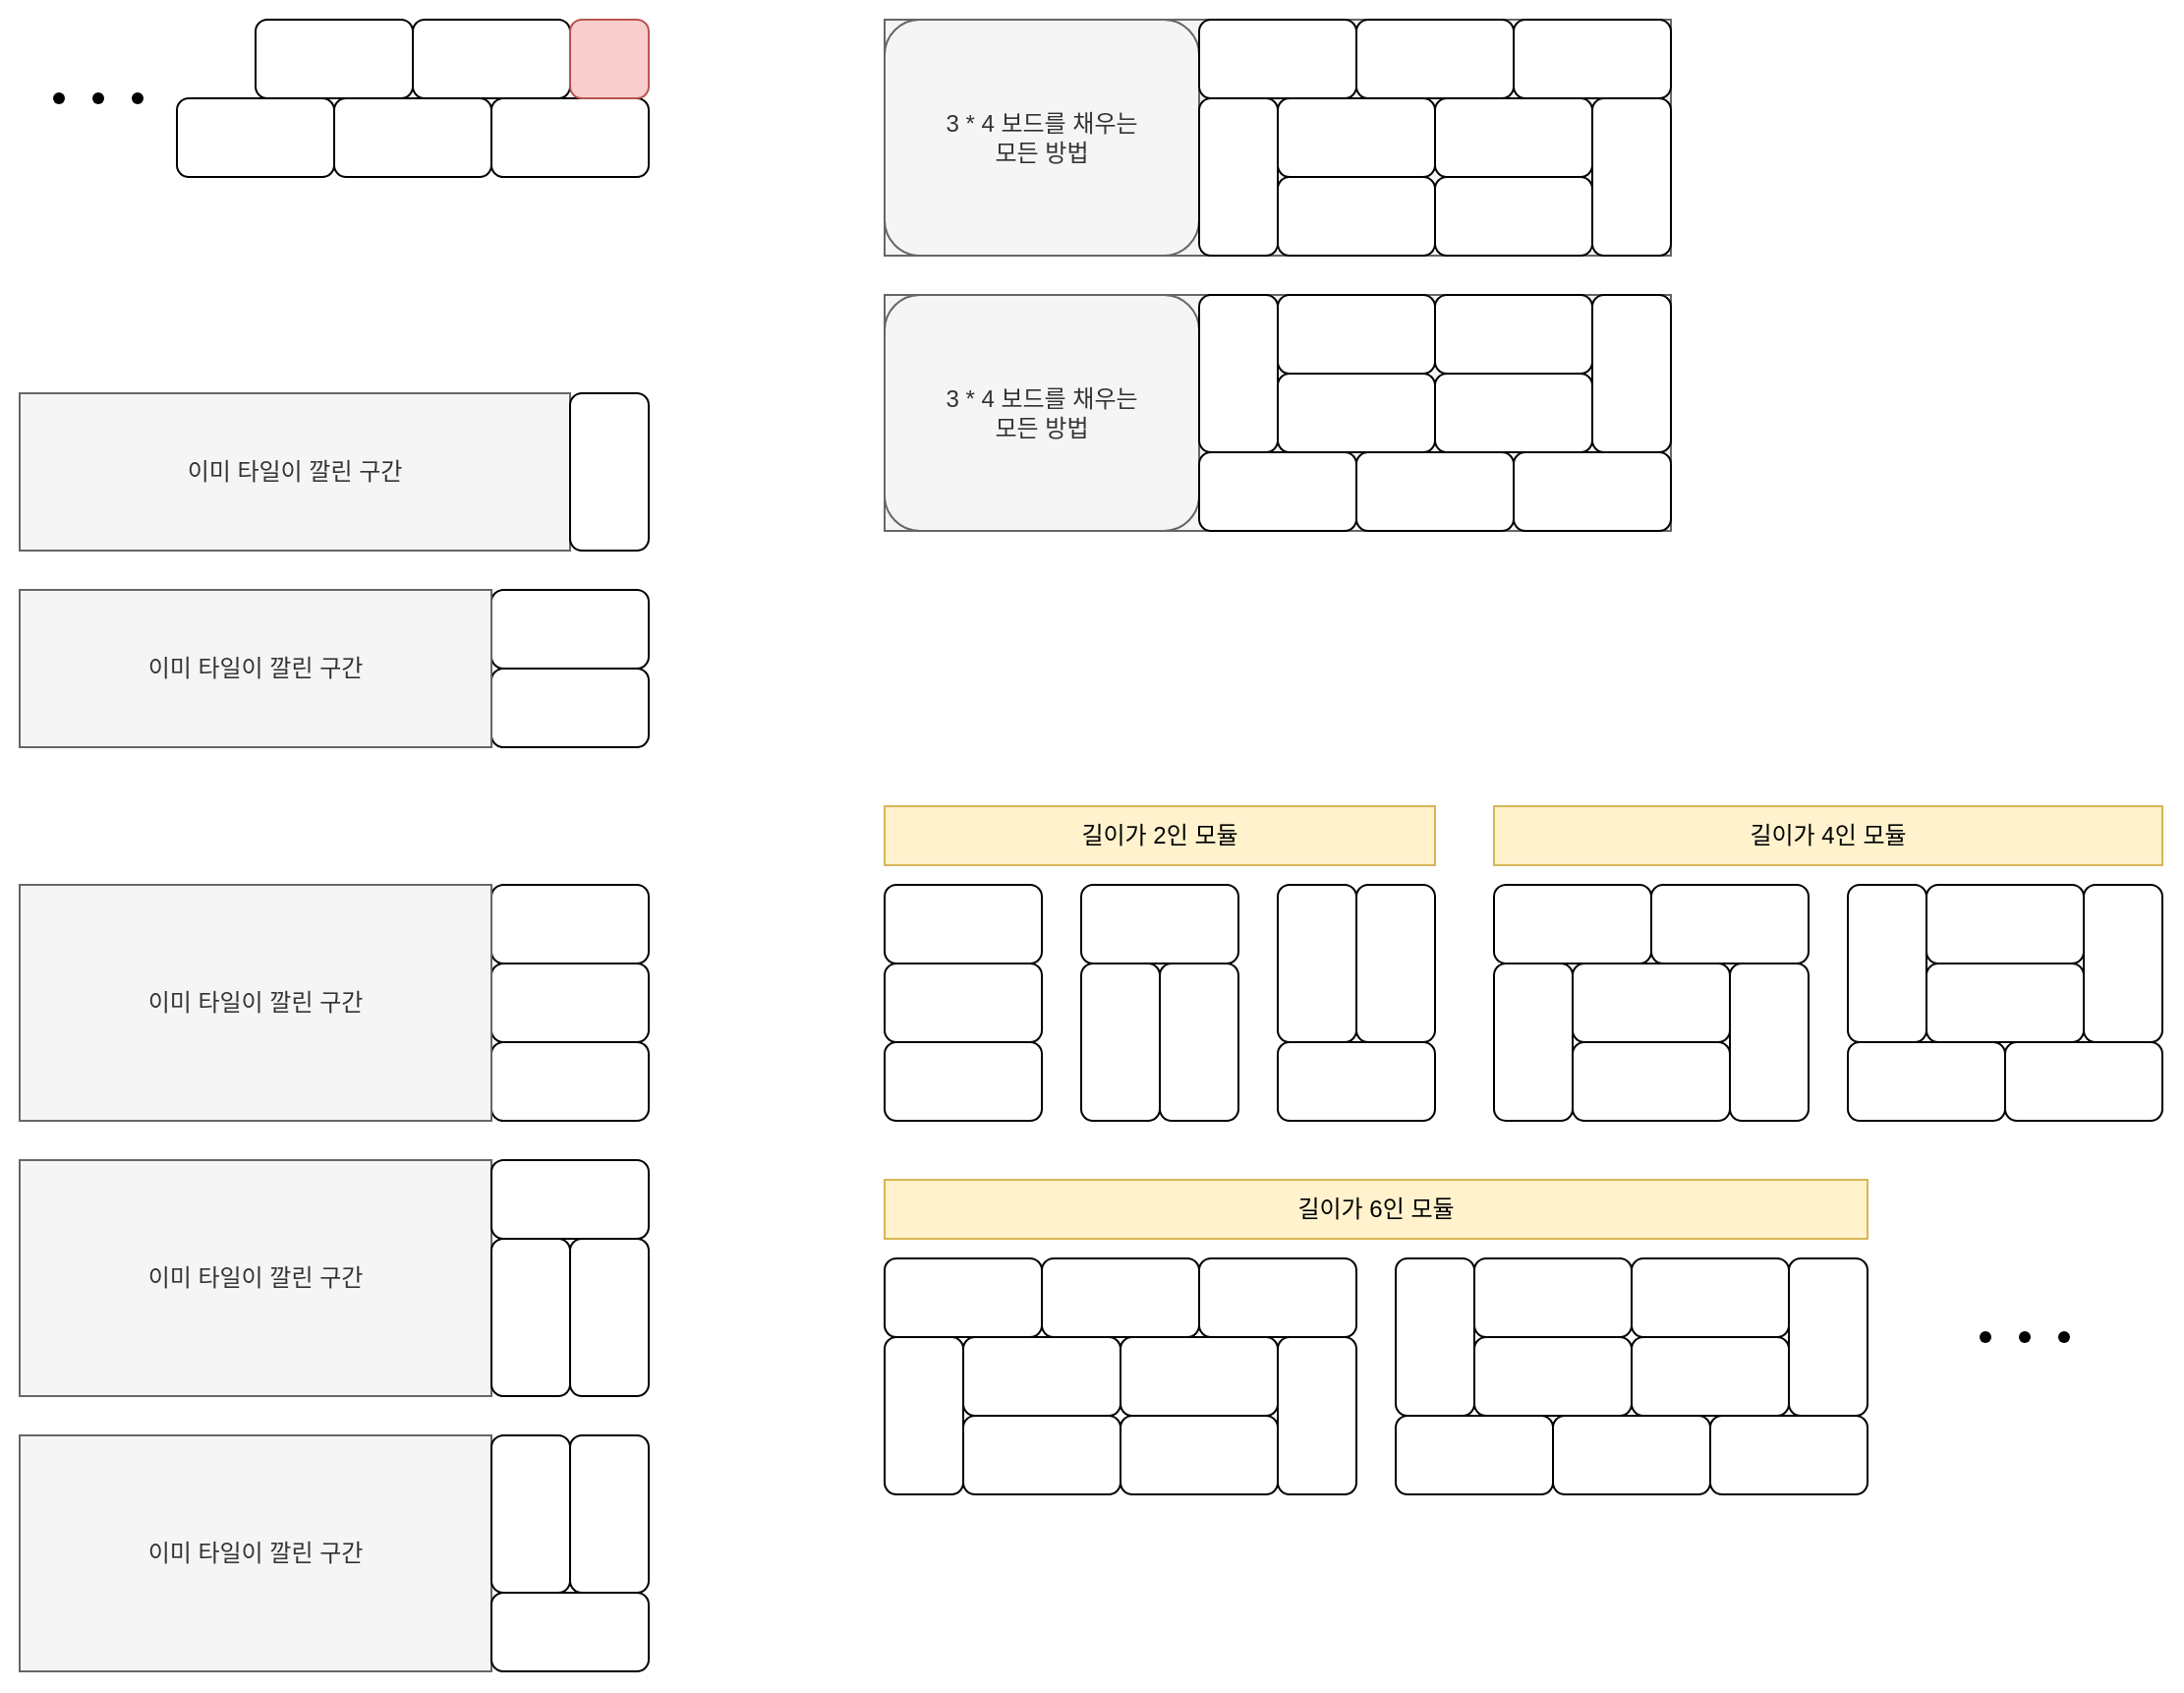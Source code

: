 <mxfile version="28.1.2">
  <diagram name="페이지-1" id="-EwEHcfmUey3o_NJkJMT">
    <mxGraphModel dx="464" dy="896" grid="1" gridSize="10" guides="1" tooltips="1" connect="1" arrows="1" fold="1" page="1" pageScale="1" pageWidth="827" pageHeight="1169" math="0" shadow="0">
      <root>
        <mxCell id="0" />
        <mxCell id="1" parent="0" />
        <mxCell id="FPqu00Cx_U8efenu1ebw-24" value="" style="rounded=0;whiteSpace=wrap;html=1;strokeColor=none;" vertex="1" parent="1">
          <mxGeometry x="510" y="190" width="420" height="280" as="geometry" />
        </mxCell>
        <mxCell id="k8pgKplh2NUj_0fQmyHl-85" value="" style="rounded=0;whiteSpace=wrap;html=1;strokeColor=none;" parent="1" vertex="1">
          <mxGeometry x="510" y="590" width="670" height="370" as="geometry" />
        </mxCell>
        <mxCell id="k8pgKplh2NUj_0fQmyHl-36" value="" style="rounded=0;whiteSpace=wrap;html=1;strokeColor=none;" parent="1" vertex="1">
          <mxGeometry x="70" y="630" width="340" height="420" as="geometry" />
        </mxCell>
        <mxCell id="k8pgKplh2NUj_0fQmyHl-23" value="" style="rounded=0;whiteSpace=wrap;html=1;strokeColor=none;" parent="1" vertex="1">
          <mxGeometry x="70" y="380" width="340" height="200" as="geometry" />
        </mxCell>
        <mxCell id="k8pgKplh2NUj_0fQmyHl-21" value="" style="rounded=0;whiteSpace=wrap;html=1;strokeColor=none;" parent="1" vertex="1">
          <mxGeometry x="70" y="190" width="340" height="100" as="geometry" />
        </mxCell>
        <mxCell id="k8pgKplh2NUj_0fQmyHl-2" value="" style="rounded=1;whiteSpace=wrap;html=1;" parent="1" vertex="1">
          <mxGeometry x="320" y="490" width="80" height="40" as="geometry" />
        </mxCell>
        <mxCell id="k8pgKplh2NUj_0fQmyHl-3" value="" style="rounded=1;whiteSpace=wrap;html=1;" parent="1" vertex="1">
          <mxGeometry x="320" y="530" width="80" height="40" as="geometry" />
        </mxCell>
        <mxCell id="k8pgKplh2NUj_0fQmyHl-5" value="이미 타일이 깔린 구간" style="rounded=0;whiteSpace=wrap;html=1;fillColor=#f5f5f5;strokeColor=#666666;fontColor=#333333;" parent="1" vertex="1">
          <mxGeometry x="80" y="490" width="240" height="80" as="geometry" />
        </mxCell>
        <mxCell id="k8pgKplh2NUj_0fQmyHl-6" value="이미 타일이 깔린 구간" style="rounded=0;whiteSpace=wrap;html=1;fillColor=#f5f5f5;strokeColor=#666666;fontColor=#333333;" parent="1" vertex="1">
          <mxGeometry x="80" y="390" width="280" height="80" as="geometry" />
        </mxCell>
        <mxCell id="k8pgKplh2NUj_0fQmyHl-7" value="" style="rounded=1;whiteSpace=wrap;html=1;" parent="1" vertex="1">
          <mxGeometry x="360" y="390" width="40" height="80" as="geometry" />
        </mxCell>
        <mxCell id="k8pgKplh2NUj_0fQmyHl-11" value="" style="rounded=1;whiteSpace=wrap;html=1;" parent="1" vertex="1">
          <mxGeometry x="320" y="240" width="80" height="40" as="geometry" />
        </mxCell>
        <mxCell id="k8pgKplh2NUj_0fQmyHl-12" value="" style="rounded=1;whiteSpace=wrap;html=1;" parent="1" vertex="1">
          <mxGeometry x="280" y="200" width="80" height="40" as="geometry" />
        </mxCell>
        <mxCell id="k8pgKplh2NUj_0fQmyHl-13" value="" style="rounded=1;whiteSpace=wrap;html=1;" parent="1" vertex="1">
          <mxGeometry x="240" y="240" width="80" height="40" as="geometry" />
        </mxCell>
        <mxCell id="k8pgKplh2NUj_0fQmyHl-14" value="" style="rounded=1;whiteSpace=wrap;html=1;" parent="1" vertex="1">
          <mxGeometry x="200" y="200" width="80" height="40" as="geometry" />
        </mxCell>
        <mxCell id="k8pgKplh2NUj_0fQmyHl-15" value="" style="rounded=1;whiteSpace=wrap;html=1;" parent="1" vertex="1">
          <mxGeometry x="160" y="240" width="80" height="40" as="geometry" />
        </mxCell>
        <mxCell id="k8pgKplh2NUj_0fQmyHl-18" value="" style="shape=waypoint;sketch=0;fillStyle=solid;size=6;pointerEvents=1;points=[];fillColor=none;resizable=0;rotatable=0;perimeter=centerPerimeter;snapToPoint=1;" parent="1" vertex="1">
          <mxGeometry x="130" y="230" width="20" height="20" as="geometry" />
        </mxCell>
        <mxCell id="k8pgKplh2NUj_0fQmyHl-19" value="" style="shape=waypoint;sketch=0;fillStyle=solid;size=6;pointerEvents=1;points=[];fillColor=none;resizable=0;rotatable=0;perimeter=centerPerimeter;snapToPoint=1;" parent="1" vertex="1">
          <mxGeometry x="110" y="230" width="20" height="20" as="geometry" />
        </mxCell>
        <mxCell id="k8pgKplh2NUj_0fQmyHl-20" value="" style="shape=waypoint;sketch=0;fillStyle=solid;size=6;pointerEvents=1;points=[];fillColor=none;resizable=0;rotatable=0;perimeter=centerPerimeter;snapToPoint=1;" parent="1" vertex="1">
          <mxGeometry x="90" y="230" width="20" height="20" as="geometry" />
        </mxCell>
        <mxCell id="k8pgKplh2NUj_0fQmyHl-22" value="" style="rounded=1;whiteSpace=wrap;html=1;fillColor=#f8cecc;strokeColor=#b85450;" parent="1" vertex="1">
          <mxGeometry x="360" y="200" width="40" height="40" as="geometry" />
        </mxCell>
        <mxCell id="k8pgKplh2NUj_0fQmyHl-24" value="" style="rounded=1;whiteSpace=wrap;html=1;" parent="1" vertex="1">
          <mxGeometry x="320" y="640" width="80" height="40" as="geometry" />
        </mxCell>
        <mxCell id="k8pgKplh2NUj_0fQmyHl-25" value="" style="rounded=1;whiteSpace=wrap;html=1;" parent="1" vertex="1">
          <mxGeometry x="320" y="680" width="80" height="40" as="geometry" />
        </mxCell>
        <mxCell id="k8pgKplh2NUj_0fQmyHl-26" value="" style="rounded=1;whiteSpace=wrap;html=1;" parent="1" vertex="1">
          <mxGeometry x="320" y="720" width="80" height="40" as="geometry" />
        </mxCell>
        <mxCell id="k8pgKplh2NUj_0fQmyHl-27" value="이미 타일이 깔린 구간" style="rounded=0;whiteSpace=wrap;html=1;fillColor=#f5f5f5;strokeColor=#666666;fontColor=#333333;" parent="1" vertex="1">
          <mxGeometry x="80" y="640" width="240" height="120" as="geometry" />
        </mxCell>
        <mxCell id="k8pgKplh2NUj_0fQmyHl-28" value="이미 타일이 깔린 구간" style="rounded=0;whiteSpace=wrap;html=1;fillColor=#f5f5f5;strokeColor=#666666;fontColor=#333333;" parent="1" vertex="1">
          <mxGeometry x="80" y="780" width="240" height="120" as="geometry" />
        </mxCell>
        <mxCell id="k8pgKplh2NUj_0fQmyHl-29" value="" style="rounded=1;whiteSpace=wrap;html=1;" parent="1" vertex="1">
          <mxGeometry x="320" y="780" width="80" height="40" as="geometry" />
        </mxCell>
        <mxCell id="k8pgKplh2NUj_0fQmyHl-30" value="" style="rounded=1;whiteSpace=wrap;html=1;" parent="1" vertex="1">
          <mxGeometry x="320" y="820" width="40" height="80" as="geometry" />
        </mxCell>
        <mxCell id="k8pgKplh2NUj_0fQmyHl-31" value="" style="rounded=1;whiteSpace=wrap;html=1;" parent="1" vertex="1">
          <mxGeometry x="360" y="820" width="40" height="80" as="geometry" />
        </mxCell>
        <mxCell id="k8pgKplh2NUj_0fQmyHl-32" value="이미 타일이 깔린 구간" style="rounded=0;whiteSpace=wrap;html=1;fillColor=#f5f5f5;strokeColor=#666666;fontColor=#333333;" parent="1" vertex="1">
          <mxGeometry x="80" y="920" width="240" height="120" as="geometry" />
        </mxCell>
        <mxCell id="k8pgKplh2NUj_0fQmyHl-33" value="" style="rounded=1;whiteSpace=wrap;html=1;" parent="1" vertex="1">
          <mxGeometry x="320" y="1000" width="80" height="40" as="geometry" />
        </mxCell>
        <mxCell id="k8pgKplh2NUj_0fQmyHl-34" value="" style="rounded=1;whiteSpace=wrap;html=1;" parent="1" vertex="1">
          <mxGeometry x="320" y="920" width="40" height="80" as="geometry" />
        </mxCell>
        <mxCell id="k8pgKplh2NUj_0fQmyHl-35" value="" style="rounded=1;whiteSpace=wrap;html=1;" parent="1" vertex="1">
          <mxGeometry x="360" y="920" width="40" height="80" as="geometry" />
        </mxCell>
        <mxCell id="k8pgKplh2NUj_0fQmyHl-37" value="" style="rounded=1;whiteSpace=wrap;html=1;" parent="1" vertex="1">
          <mxGeometry x="520" y="640" width="80" height="40" as="geometry" />
        </mxCell>
        <mxCell id="k8pgKplh2NUj_0fQmyHl-38" value="" style="rounded=1;whiteSpace=wrap;html=1;" parent="1" vertex="1">
          <mxGeometry x="520" y="680" width="80" height="40" as="geometry" />
        </mxCell>
        <mxCell id="k8pgKplh2NUj_0fQmyHl-39" value="" style="rounded=1;whiteSpace=wrap;html=1;" parent="1" vertex="1">
          <mxGeometry x="520" y="720" width="80" height="40" as="geometry" />
        </mxCell>
        <mxCell id="k8pgKplh2NUj_0fQmyHl-40" value="길이가 2인 모듈" style="text;html=1;align=center;verticalAlign=middle;whiteSpace=wrap;rounded=0;strokeColor=#d6b656;fillColor=#fff2cc;" parent="1" vertex="1">
          <mxGeometry x="520" y="600" width="280" height="30" as="geometry" />
        </mxCell>
        <mxCell id="k8pgKplh2NUj_0fQmyHl-41" value="" style="rounded=1;whiteSpace=wrap;html=1;" parent="1" vertex="1">
          <mxGeometry x="620" y="640" width="80" height="40" as="geometry" />
        </mxCell>
        <mxCell id="k8pgKplh2NUj_0fQmyHl-42" value="" style="rounded=1;whiteSpace=wrap;html=1;" parent="1" vertex="1">
          <mxGeometry x="620" y="680" width="40" height="80" as="geometry" />
        </mxCell>
        <mxCell id="k8pgKplh2NUj_0fQmyHl-43" value="" style="rounded=1;whiteSpace=wrap;html=1;" parent="1" vertex="1">
          <mxGeometry x="660" y="680" width="40" height="80" as="geometry" />
        </mxCell>
        <mxCell id="k8pgKplh2NUj_0fQmyHl-44" value="" style="rounded=1;whiteSpace=wrap;html=1;" parent="1" vertex="1">
          <mxGeometry x="720" y="720" width="80" height="40" as="geometry" />
        </mxCell>
        <mxCell id="k8pgKplh2NUj_0fQmyHl-45" value="" style="rounded=1;whiteSpace=wrap;html=1;" parent="1" vertex="1">
          <mxGeometry x="720" y="640" width="40" height="80" as="geometry" />
        </mxCell>
        <mxCell id="k8pgKplh2NUj_0fQmyHl-46" value="" style="rounded=1;whiteSpace=wrap;html=1;" parent="1" vertex="1">
          <mxGeometry x="760" y="640" width="40" height="80" as="geometry" />
        </mxCell>
        <mxCell id="k8pgKplh2NUj_0fQmyHl-47" value="길이가 4인 모듈" style="text;html=1;align=center;verticalAlign=middle;whiteSpace=wrap;rounded=0;strokeColor=#d6b656;fillColor=#fff2cc;" parent="1" vertex="1">
          <mxGeometry x="830" y="600" width="340" height="30" as="geometry" />
        </mxCell>
        <mxCell id="k8pgKplh2NUj_0fQmyHl-48" value="" style="rounded=1;whiteSpace=wrap;html=1;" parent="1" vertex="1">
          <mxGeometry x="830" y="640" width="80" height="40" as="geometry" />
        </mxCell>
        <mxCell id="k8pgKplh2NUj_0fQmyHl-49" value="" style="rounded=1;whiteSpace=wrap;html=1;" parent="1" vertex="1">
          <mxGeometry x="830" y="680" width="40" height="80" as="geometry" />
        </mxCell>
        <mxCell id="k8pgKplh2NUj_0fQmyHl-50" value="" style="rounded=1;whiteSpace=wrap;html=1;" parent="1" vertex="1">
          <mxGeometry x="950" y="680" width="40" height="80" as="geometry" />
        </mxCell>
        <mxCell id="k8pgKplh2NUj_0fQmyHl-51" value="" style="rounded=1;whiteSpace=wrap;html=1;" parent="1" vertex="1">
          <mxGeometry x="870" y="720" width="80" height="40" as="geometry" />
        </mxCell>
        <mxCell id="k8pgKplh2NUj_0fQmyHl-52" value="" style="rounded=1;whiteSpace=wrap;html=1;" parent="1" vertex="1">
          <mxGeometry x="870" y="680" width="80" height="40" as="geometry" />
        </mxCell>
        <mxCell id="k8pgKplh2NUj_0fQmyHl-54" value="" style="rounded=1;whiteSpace=wrap;html=1;" parent="1" vertex="1">
          <mxGeometry x="910" y="640" width="80" height="40" as="geometry" />
        </mxCell>
        <mxCell id="k8pgKplh2NUj_0fQmyHl-55" value="" style="rounded=1;whiteSpace=wrap;html=1;" parent="1" vertex="1">
          <mxGeometry x="1010" y="720" width="80" height="40" as="geometry" />
        </mxCell>
        <mxCell id="k8pgKplh2NUj_0fQmyHl-56" value="" style="rounded=1;whiteSpace=wrap;html=1;" parent="1" vertex="1">
          <mxGeometry x="1010" y="640" width="40" height="80" as="geometry" />
        </mxCell>
        <mxCell id="k8pgKplh2NUj_0fQmyHl-57" value="" style="rounded=1;whiteSpace=wrap;html=1;" parent="1" vertex="1">
          <mxGeometry x="1130" y="640" width="40" height="80" as="geometry" />
        </mxCell>
        <mxCell id="k8pgKplh2NUj_0fQmyHl-58" value="" style="rounded=1;whiteSpace=wrap;html=1;" parent="1" vertex="1">
          <mxGeometry x="1050" y="680" width="80" height="40" as="geometry" />
        </mxCell>
        <mxCell id="k8pgKplh2NUj_0fQmyHl-59" value="" style="rounded=1;whiteSpace=wrap;html=1;" parent="1" vertex="1">
          <mxGeometry x="1050" y="640" width="80" height="40" as="geometry" />
        </mxCell>
        <mxCell id="k8pgKplh2NUj_0fQmyHl-60" value="" style="rounded=1;whiteSpace=wrap;html=1;" parent="1" vertex="1">
          <mxGeometry x="1090" y="720" width="80" height="40" as="geometry" />
        </mxCell>
        <mxCell id="k8pgKplh2NUj_0fQmyHl-61" value="" style="rounded=1;whiteSpace=wrap;html=1;" parent="1" vertex="1">
          <mxGeometry x="520" y="830" width="80" height="40" as="geometry" />
        </mxCell>
        <mxCell id="k8pgKplh2NUj_0fQmyHl-62" value="" style="rounded=1;whiteSpace=wrap;html=1;" parent="1" vertex="1">
          <mxGeometry x="520" y="870" width="40" height="80" as="geometry" />
        </mxCell>
        <mxCell id="k8pgKplh2NUj_0fQmyHl-64" value="" style="rounded=1;whiteSpace=wrap;html=1;" parent="1" vertex="1">
          <mxGeometry x="560" y="910" width="80" height="40" as="geometry" />
        </mxCell>
        <mxCell id="k8pgKplh2NUj_0fQmyHl-65" value="" style="rounded=1;whiteSpace=wrap;html=1;" parent="1" vertex="1">
          <mxGeometry x="560" y="870" width="80" height="40" as="geometry" />
        </mxCell>
        <mxCell id="k8pgKplh2NUj_0fQmyHl-66" value="" style="rounded=1;whiteSpace=wrap;html=1;" parent="1" vertex="1">
          <mxGeometry x="600" y="830" width="80" height="40" as="geometry" />
        </mxCell>
        <mxCell id="k8pgKplh2NUj_0fQmyHl-68" value="" style="rounded=1;whiteSpace=wrap;html=1;" parent="1" vertex="1">
          <mxGeometry x="720" y="870" width="40" height="80" as="geometry" />
        </mxCell>
        <mxCell id="k8pgKplh2NUj_0fQmyHl-69" value="" style="rounded=1;whiteSpace=wrap;html=1;" parent="1" vertex="1">
          <mxGeometry x="640" y="910" width="80" height="40" as="geometry" />
        </mxCell>
        <mxCell id="k8pgKplh2NUj_0fQmyHl-70" value="" style="rounded=1;whiteSpace=wrap;html=1;" parent="1" vertex="1">
          <mxGeometry x="640" y="870" width="80" height="40" as="geometry" />
        </mxCell>
        <mxCell id="k8pgKplh2NUj_0fQmyHl-71" value="" style="rounded=1;whiteSpace=wrap;html=1;" parent="1" vertex="1">
          <mxGeometry x="680" y="830" width="80" height="40" as="geometry" />
        </mxCell>
        <mxCell id="k8pgKplh2NUj_0fQmyHl-72" value="" style="rounded=1;whiteSpace=wrap;html=1;" parent="1" vertex="1">
          <mxGeometry x="780" y="910" width="80" height="40" as="geometry" />
        </mxCell>
        <mxCell id="k8pgKplh2NUj_0fQmyHl-73" value="" style="rounded=1;whiteSpace=wrap;html=1;" parent="1" vertex="1">
          <mxGeometry x="780" y="830" width="40" height="80" as="geometry" />
        </mxCell>
        <mxCell id="k8pgKplh2NUj_0fQmyHl-74" value="" style="rounded=1;whiteSpace=wrap;html=1;" parent="1" vertex="1">
          <mxGeometry x="820" y="870" width="80" height="40" as="geometry" />
        </mxCell>
        <mxCell id="k8pgKplh2NUj_0fQmyHl-75" value="" style="rounded=1;whiteSpace=wrap;html=1;" parent="1" vertex="1">
          <mxGeometry x="820" y="830" width="80" height="40" as="geometry" />
        </mxCell>
        <mxCell id="k8pgKplh2NUj_0fQmyHl-76" value="" style="rounded=1;whiteSpace=wrap;html=1;" parent="1" vertex="1">
          <mxGeometry x="860" y="910" width="80" height="40" as="geometry" />
        </mxCell>
        <mxCell id="k8pgKplh2NUj_0fQmyHl-77" value="" style="rounded=1;whiteSpace=wrap;html=1;" parent="1" vertex="1">
          <mxGeometry x="980" y="830" width="40" height="80" as="geometry" />
        </mxCell>
        <mxCell id="k8pgKplh2NUj_0fQmyHl-78" value="" style="rounded=1;whiteSpace=wrap;html=1;" parent="1" vertex="1">
          <mxGeometry x="900" y="870" width="80" height="40" as="geometry" />
        </mxCell>
        <mxCell id="k8pgKplh2NUj_0fQmyHl-79" value="" style="rounded=1;whiteSpace=wrap;html=1;" parent="1" vertex="1">
          <mxGeometry x="900" y="830" width="80" height="40" as="geometry" />
        </mxCell>
        <mxCell id="k8pgKplh2NUj_0fQmyHl-80" value="" style="rounded=1;whiteSpace=wrap;html=1;" parent="1" vertex="1">
          <mxGeometry x="940" y="910" width="80" height="40" as="geometry" />
        </mxCell>
        <mxCell id="k8pgKplh2NUj_0fQmyHl-81" value="길이가 6인 모듈" style="text;html=1;align=center;verticalAlign=middle;whiteSpace=wrap;rounded=0;strokeColor=#d6b656;fillColor=#fff2cc;" parent="1" vertex="1">
          <mxGeometry x="520" y="790" width="500" height="30" as="geometry" />
        </mxCell>
        <mxCell id="k8pgKplh2NUj_0fQmyHl-82" value="" style="shape=waypoint;sketch=0;fillStyle=solid;size=6;pointerEvents=1;points=[];fillColor=none;resizable=0;rotatable=0;perimeter=centerPerimeter;snapToPoint=1;" parent="1" vertex="1">
          <mxGeometry x="1110" y="860" width="20" height="20" as="geometry" />
        </mxCell>
        <mxCell id="k8pgKplh2NUj_0fQmyHl-83" value="" style="shape=waypoint;sketch=0;fillStyle=solid;size=6;pointerEvents=1;points=[];fillColor=none;resizable=0;rotatable=0;perimeter=centerPerimeter;snapToPoint=1;" parent="1" vertex="1">
          <mxGeometry x="1090" y="860" width="20" height="20" as="geometry" />
        </mxCell>
        <mxCell id="k8pgKplh2NUj_0fQmyHl-84" value="" style="shape=waypoint;sketch=0;fillStyle=solid;size=6;pointerEvents=1;points=[];fillColor=none;resizable=0;rotatable=0;perimeter=centerPerimeter;snapToPoint=1;" parent="1" vertex="1">
          <mxGeometry x="1070" y="860" width="20" height="20" as="geometry" />
        </mxCell>
        <mxCell id="FPqu00Cx_U8efenu1ebw-1" value="" style="rounded=0;whiteSpace=wrap;html=1;fillColor=#f5f5f5;strokeColor=#666666;fontColor=#333333;" vertex="1" parent="1">
          <mxGeometry x="520" y="200" width="400" height="120" as="geometry" />
        </mxCell>
        <mxCell id="FPqu00Cx_U8efenu1ebw-2" value="3 * 4 보드를 채우는&lt;div&gt;모든 방법&lt;/div&gt;" style="rounded=1;whiteSpace=wrap;html=1;fillColor=#f5f5f5;fontColor=#333333;strokeColor=#666666;" vertex="1" parent="1">
          <mxGeometry x="520" y="200" width="160" height="120" as="geometry" />
        </mxCell>
        <mxCell id="FPqu00Cx_U8efenu1ebw-4" value="" style="rounded=1;whiteSpace=wrap;html=1;" vertex="1" parent="1">
          <mxGeometry x="680" y="200" width="80" height="40" as="geometry" />
        </mxCell>
        <mxCell id="FPqu00Cx_U8efenu1ebw-5" value="" style="rounded=1;whiteSpace=wrap;html=1;" vertex="1" parent="1">
          <mxGeometry x="680" y="240" width="40" height="80" as="geometry" />
        </mxCell>
        <mxCell id="FPqu00Cx_U8efenu1ebw-6" value="" style="rounded=1;whiteSpace=wrap;html=1;" vertex="1" parent="1">
          <mxGeometry x="720" y="280" width="80" height="40" as="geometry" />
        </mxCell>
        <mxCell id="FPqu00Cx_U8efenu1ebw-7" value="" style="rounded=1;whiteSpace=wrap;html=1;" vertex="1" parent="1">
          <mxGeometry x="720" y="240" width="80" height="40" as="geometry" />
        </mxCell>
        <mxCell id="FPqu00Cx_U8efenu1ebw-8" value="" style="rounded=1;whiteSpace=wrap;html=1;" vertex="1" parent="1">
          <mxGeometry x="760" y="200" width="80" height="40" as="geometry" />
        </mxCell>
        <mxCell id="FPqu00Cx_U8efenu1ebw-9" value="" style="rounded=1;whiteSpace=wrap;html=1;" vertex="1" parent="1">
          <mxGeometry x="880" y="240" width="40" height="80" as="geometry" />
        </mxCell>
        <mxCell id="FPqu00Cx_U8efenu1ebw-10" value="" style="rounded=1;whiteSpace=wrap;html=1;" vertex="1" parent="1">
          <mxGeometry x="800" y="280" width="80" height="40" as="geometry" />
        </mxCell>
        <mxCell id="FPqu00Cx_U8efenu1ebw-11" value="" style="rounded=1;whiteSpace=wrap;html=1;" vertex="1" parent="1">
          <mxGeometry x="800" y="240" width="80" height="40" as="geometry" />
        </mxCell>
        <mxCell id="FPqu00Cx_U8efenu1ebw-12" value="" style="rounded=1;whiteSpace=wrap;html=1;" vertex="1" parent="1">
          <mxGeometry x="840" y="200" width="80" height="40" as="geometry" />
        </mxCell>
        <mxCell id="FPqu00Cx_U8efenu1ebw-13" value="" style="rounded=0;whiteSpace=wrap;html=1;fillColor=#f5f5f5;strokeColor=#666666;fontColor=#333333;" vertex="1" parent="1">
          <mxGeometry x="520" y="340" width="400" height="120" as="geometry" />
        </mxCell>
        <mxCell id="FPqu00Cx_U8efenu1ebw-14" value="3 * 4 보드를 채우는&lt;div&gt;모든 방법&lt;/div&gt;" style="rounded=1;whiteSpace=wrap;html=1;fillColor=#f5f5f5;fontColor=#333333;strokeColor=#666666;" vertex="1" parent="1">
          <mxGeometry x="520" y="340" width="160" height="120" as="geometry" />
        </mxCell>
        <mxCell id="FPqu00Cx_U8efenu1ebw-15" value="" style="rounded=1;whiteSpace=wrap;html=1;" vertex="1" parent="1">
          <mxGeometry x="680" y="420" width="80" height="40" as="geometry" />
        </mxCell>
        <mxCell id="FPqu00Cx_U8efenu1ebw-16" value="" style="rounded=1;whiteSpace=wrap;html=1;" vertex="1" parent="1">
          <mxGeometry x="680" y="340" width="40" height="80" as="geometry" />
        </mxCell>
        <mxCell id="FPqu00Cx_U8efenu1ebw-17" value="" style="rounded=1;whiteSpace=wrap;html=1;" vertex="1" parent="1">
          <mxGeometry x="720" y="380" width="80" height="40" as="geometry" />
        </mxCell>
        <mxCell id="FPqu00Cx_U8efenu1ebw-18" value="" style="rounded=1;whiteSpace=wrap;html=1;" vertex="1" parent="1">
          <mxGeometry x="720" y="340" width="80" height="40" as="geometry" />
        </mxCell>
        <mxCell id="FPqu00Cx_U8efenu1ebw-19" value="" style="rounded=1;whiteSpace=wrap;html=1;" vertex="1" parent="1">
          <mxGeometry x="760" y="420" width="80" height="40" as="geometry" />
        </mxCell>
        <mxCell id="FPqu00Cx_U8efenu1ebw-20" value="" style="rounded=1;whiteSpace=wrap;html=1;" vertex="1" parent="1">
          <mxGeometry x="880" y="340" width="40" height="80" as="geometry" />
        </mxCell>
        <mxCell id="FPqu00Cx_U8efenu1ebw-21" value="" style="rounded=1;whiteSpace=wrap;html=1;" vertex="1" parent="1">
          <mxGeometry x="800" y="380" width="80" height="40" as="geometry" />
        </mxCell>
        <mxCell id="FPqu00Cx_U8efenu1ebw-22" value="" style="rounded=1;whiteSpace=wrap;html=1;" vertex="1" parent="1">
          <mxGeometry x="800" y="340" width="80" height="40" as="geometry" />
        </mxCell>
        <mxCell id="FPqu00Cx_U8efenu1ebw-23" value="" style="rounded=1;whiteSpace=wrap;html=1;" vertex="1" parent="1">
          <mxGeometry x="840" y="420" width="80" height="40" as="geometry" />
        </mxCell>
      </root>
    </mxGraphModel>
  </diagram>
</mxfile>
